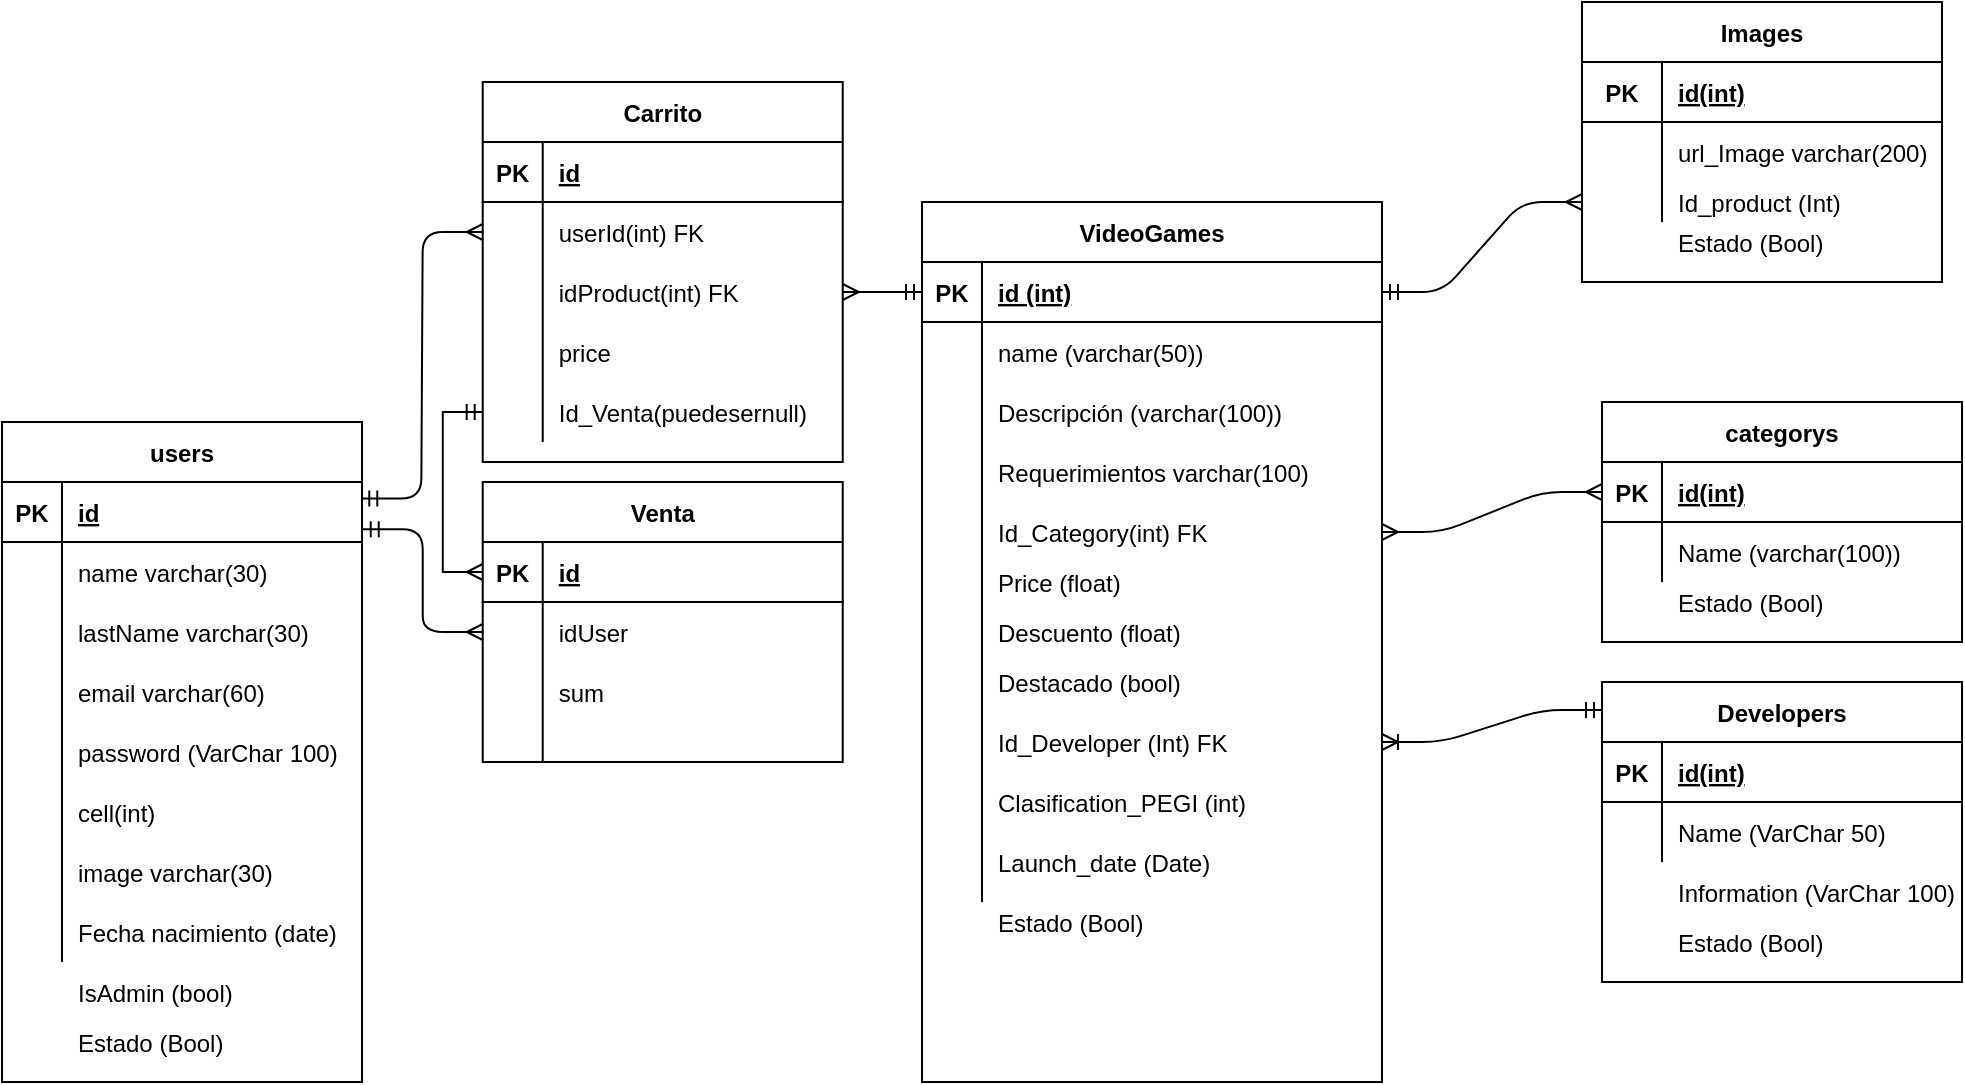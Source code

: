 <mxfile version="15.7.3"><diagram name="Modelo relacional" id="6133507b-19e7-1e82-6fc7-422aa6c4b21f"><mxGraphModel dx="998" dy="548" grid="1" gridSize="10" guides="1" tooltips="1" connect="1" arrows="1" fold="1" page="1" pageScale="1" pageWidth="1100" pageHeight="850" background="none" math="0" shadow="0"><root><mxCell id="0"/><mxCell id="1" parent="0"/><mxCell id="cuTHLiS8lx6XNoik2jn8-1" value="VideoGames" style="shape=table;startSize=30;container=1;collapsible=1;childLayout=tableLayout;fixedRows=1;rowLines=0;fontStyle=1;align=center;resizeLast=1;" parent="1" vertex="1"><mxGeometry x="480" y="260" width="230" height="440" as="geometry"/></mxCell><mxCell id="cuTHLiS8lx6XNoik2jn8-2" value="" style="shape=partialRectangle;collapsible=0;dropTarget=0;pointerEvents=0;fillColor=none;top=0;left=0;bottom=1;right=0;points=[[0,0.5],[1,0.5]];portConstraint=eastwest;" parent="cuTHLiS8lx6XNoik2jn8-1" vertex="1"><mxGeometry y="30" width="230" height="30" as="geometry"/></mxCell><mxCell id="cuTHLiS8lx6XNoik2jn8-3" value="PK" style="shape=partialRectangle;connectable=0;fillColor=none;top=0;left=0;bottom=0;right=0;fontStyle=1;overflow=hidden;" parent="cuTHLiS8lx6XNoik2jn8-2" vertex="1"><mxGeometry width="30" height="30" as="geometry"><mxRectangle width="30" height="30" as="alternateBounds"/></mxGeometry></mxCell><mxCell id="cuTHLiS8lx6XNoik2jn8-4" value="id (int)" style="shape=partialRectangle;connectable=0;fillColor=none;top=0;left=0;bottom=0;right=0;align=left;spacingLeft=6;fontStyle=5;overflow=hidden;" parent="cuTHLiS8lx6XNoik2jn8-2" vertex="1"><mxGeometry x="30" width="200" height="30" as="geometry"><mxRectangle width="200" height="30" as="alternateBounds"/></mxGeometry></mxCell><mxCell id="cuTHLiS8lx6XNoik2jn8-5" value="" style="shape=partialRectangle;collapsible=0;dropTarget=0;pointerEvents=0;fillColor=none;top=0;left=0;bottom=0;right=0;points=[[0,0.5],[1,0.5]];portConstraint=eastwest;" parent="cuTHLiS8lx6XNoik2jn8-1" vertex="1"><mxGeometry y="60" width="230" height="30" as="geometry"/></mxCell><mxCell id="cuTHLiS8lx6XNoik2jn8-6" value="" style="shape=partialRectangle;connectable=0;fillColor=none;top=0;left=0;bottom=0;right=0;editable=1;overflow=hidden;" parent="cuTHLiS8lx6XNoik2jn8-5" vertex="1"><mxGeometry width="30" height="30" as="geometry"><mxRectangle width="30" height="30" as="alternateBounds"/></mxGeometry></mxCell><mxCell id="cuTHLiS8lx6XNoik2jn8-7" value="name (varchar(50))    " style="shape=partialRectangle;connectable=0;fillColor=none;top=0;left=0;bottom=0;right=0;align=left;spacingLeft=6;overflow=hidden;" parent="cuTHLiS8lx6XNoik2jn8-5" vertex="1"><mxGeometry x="30" width="200" height="30" as="geometry"><mxRectangle width="200" height="30" as="alternateBounds"/></mxGeometry></mxCell><mxCell id="cuTHLiS8lx6XNoik2jn8-8" value="" style="shape=partialRectangle;collapsible=0;dropTarget=0;pointerEvents=0;fillColor=none;top=0;left=0;bottom=0;right=0;points=[[0,0.5],[1,0.5]];portConstraint=eastwest;" parent="cuTHLiS8lx6XNoik2jn8-1" vertex="1"><mxGeometry y="90" width="230" height="30" as="geometry"/></mxCell><mxCell id="cuTHLiS8lx6XNoik2jn8-9" value="" style="shape=partialRectangle;connectable=0;fillColor=none;top=0;left=0;bottom=0;right=0;editable=1;overflow=hidden;" parent="cuTHLiS8lx6XNoik2jn8-8" vertex="1"><mxGeometry width="30" height="30" as="geometry"><mxRectangle width="30" height="30" as="alternateBounds"/></mxGeometry></mxCell><mxCell id="cuTHLiS8lx6XNoik2jn8-10" value="Descripción (varchar(100))" style="shape=partialRectangle;connectable=0;fillColor=none;top=0;left=0;bottom=0;right=0;align=left;spacingLeft=6;overflow=hidden;" parent="cuTHLiS8lx6XNoik2jn8-8" vertex="1"><mxGeometry x="30" width="200" height="30" as="geometry"><mxRectangle width="200" height="30" as="alternateBounds"/></mxGeometry></mxCell><mxCell id="cuTHLiS8lx6XNoik2jn8-20" value="" style="shape=partialRectangle;collapsible=0;dropTarget=0;pointerEvents=0;fillColor=none;top=0;left=0;bottom=0;right=0;points=[[0,0.5],[1,0.5]];portConstraint=eastwest;" parent="cuTHLiS8lx6XNoik2jn8-1" vertex="1"><mxGeometry y="120" width="230" height="30" as="geometry"/></mxCell><mxCell id="cuTHLiS8lx6XNoik2jn8-21" value="" style="shape=partialRectangle;connectable=0;fillColor=none;top=0;left=0;bottom=0;right=0;editable=1;overflow=hidden;" parent="cuTHLiS8lx6XNoik2jn8-20" vertex="1"><mxGeometry width="30" height="30" as="geometry"><mxRectangle width="30" height="30" as="alternateBounds"/></mxGeometry></mxCell><mxCell id="cuTHLiS8lx6XNoik2jn8-22" value="Requerimientos varchar(100)" style="shape=partialRectangle;connectable=0;fillColor=none;top=0;left=0;bottom=0;right=0;align=left;spacingLeft=6;overflow=hidden;" parent="cuTHLiS8lx6XNoik2jn8-20" vertex="1"><mxGeometry x="30" width="200" height="30" as="geometry"><mxRectangle width="200" height="30" as="alternateBounds"/></mxGeometry></mxCell><mxCell id="cuTHLiS8lx6XNoik2jn8-11" value="" style="shape=partialRectangle;collapsible=0;dropTarget=0;pointerEvents=0;fillColor=none;top=0;left=0;bottom=0;right=0;points=[[0,0.5],[1,0.5]];portConstraint=eastwest;" parent="cuTHLiS8lx6XNoik2jn8-1" vertex="1"><mxGeometry y="150" width="230" height="30" as="geometry"/></mxCell><mxCell id="cuTHLiS8lx6XNoik2jn8-12" value="" style="shape=partialRectangle;connectable=0;fillColor=none;top=0;left=0;bottom=0;right=0;editable=1;overflow=hidden;" parent="cuTHLiS8lx6XNoik2jn8-11" vertex="1"><mxGeometry width="30" height="30" as="geometry"><mxRectangle width="30" height="30" as="alternateBounds"/></mxGeometry></mxCell><mxCell id="cuTHLiS8lx6XNoik2jn8-13" value="Id_Category(int) FK" style="shape=partialRectangle;connectable=0;fillColor=none;top=0;left=0;bottom=0;right=0;align=left;spacingLeft=6;overflow=hidden;" parent="cuTHLiS8lx6XNoik2jn8-11" vertex="1"><mxGeometry x="30" width="200" height="30" as="geometry"><mxRectangle width="200" height="30" as="alternateBounds"/></mxGeometry></mxCell><mxCell id="cuTHLiS8lx6XNoik2jn8-14" value="" style="shape=partialRectangle;collapsible=0;dropTarget=0;pointerEvents=0;fillColor=none;top=0;left=0;bottom=0;right=0;points=[[0,0.5],[1,0.5]];portConstraint=eastwest;" parent="cuTHLiS8lx6XNoik2jn8-1" vertex="1"><mxGeometry y="180" width="230" height="20" as="geometry"/></mxCell><mxCell id="cuTHLiS8lx6XNoik2jn8-15" value="" style="shape=partialRectangle;connectable=0;fillColor=none;top=0;left=0;bottom=0;right=0;editable=1;overflow=hidden;" parent="cuTHLiS8lx6XNoik2jn8-14" vertex="1"><mxGeometry width="30" height="20" as="geometry"><mxRectangle width="30" height="20" as="alternateBounds"/></mxGeometry></mxCell><mxCell id="cuTHLiS8lx6XNoik2jn8-16" value="Price (float)" style="shape=partialRectangle;connectable=0;fillColor=none;top=0;left=0;bottom=0;right=0;align=left;spacingLeft=6;overflow=hidden;" parent="cuTHLiS8lx6XNoik2jn8-14" vertex="1"><mxGeometry x="30" width="200" height="20" as="geometry"><mxRectangle width="200" height="20" as="alternateBounds"/></mxGeometry></mxCell><mxCell id="cuTHLiS8lx6XNoik2jn8-17" value="" style="shape=partialRectangle;collapsible=0;dropTarget=0;pointerEvents=0;fillColor=none;top=0;left=0;bottom=0;right=0;points=[[0,0.5],[1,0.5]];portConstraint=eastwest;" parent="cuTHLiS8lx6XNoik2jn8-1" vertex="1"><mxGeometry y="200" width="230" height="20" as="geometry"/></mxCell><mxCell id="cuTHLiS8lx6XNoik2jn8-18" value="" style="shape=partialRectangle;connectable=0;fillColor=none;top=0;left=0;bottom=0;right=0;editable=1;overflow=hidden;" parent="cuTHLiS8lx6XNoik2jn8-17" vertex="1"><mxGeometry width="30" height="20" as="geometry"><mxRectangle width="30" height="20" as="alternateBounds"/></mxGeometry></mxCell><mxCell id="cuTHLiS8lx6XNoik2jn8-19" value="" style="shape=partialRectangle;connectable=0;fillColor=none;top=0;left=0;bottom=0;right=0;align=left;spacingLeft=6;overflow=hidden;" parent="cuTHLiS8lx6XNoik2jn8-17" vertex="1"><mxGeometry x="30" width="200" height="20" as="geometry"><mxRectangle width="200" height="20" as="alternateBounds"/></mxGeometry></mxCell><mxCell id="cuTHLiS8lx6XNoik2jn8-29" value="" style="shape=partialRectangle;collapsible=0;dropTarget=0;pointerEvents=0;fillColor=none;top=0;left=0;bottom=0;right=0;points=[[0,0.5],[1,0.5]];portConstraint=eastwest;" parent="cuTHLiS8lx6XNoik2jn8-1" vertex="1"><mxGeometry y="220" width="230" height="30" as="geometry"/></mxCell><mxCell id="cuTHLiS8lx6XNoik2jn8-30" value="" style="shape=partialRectangle;connectable=0;fillColor=none;top=0;left=0;bottom=0;right=0;editable=1;overflow=hidden;" parent="cuTHLiS8lx6XNoik2jn8-29" vertex="1"><mxGeometry width="30" height="30" as="geometry"><mxRectangle width="30" height="30" as="alternateBounds"/></mxGeometry></mxCell><mxCell id="cuTHLiS8lx6XNoik2jn8-31" value="" style="shape=partialRectangle;connectable=0;fillColor=none;top=0;left=0;bottom=0;right=0;align=left;spacingLeft=6;overflow=hidden;" parent="cuTHLiS8lx6XNoik2jn8-29" vertex="1"><mxGeometry x="30" width="200" height="30" as="geometry"><mxRectangle width="200" height="30" as="alternateBounds"/></mxGeometry></mxCell><mxCell id="cuTHLiS8lx6XNoik2jn8-32" value="" style="shape=partialRectangle;collapsible=0;dropTarget=0;pointerEvents=0;fillColor=none;top=0;left=0;bottom=0;right=0;points=[[0,0.5],[1,0.5]];portConstraint=eastwest;" parent="cuTHLiS8lx6XNoik2jn8-1" vertex="1"><mxGeometry y="250" width="230" height="100" as="geometry"/></mxCell><mxCell id="cuTHLiS8lx6XNoik2jn8-33" value="" style="shape=partialRectangle;connectable=0;fillColor=none;top=0;left=0;bottom=0;right=0;editable=1;overflow=hidden;" parent="cuTHLiS8lx6XNoik2jn8-32" vertex="1"><mxGeometry width="30" height="100" as="geometry"><mxRectangle width="30" height="100" as="alternateBounds"/></mxGeometry></mxCell><mxCell id="cuTHLiS8lx6XNoik2jn8-34" value="" style="shape=partialRectangle;connectable=0;fillColor=none;top=0;left=0;bottom=0;right=0;align=left;spacingLeft=6;overflow=hidden;" parent="cuTHLiS8lx6XNoik2jn8-32" vertex="1"><mxGeometry x="30" width="200" height="100" as="geometry"><mxRectangle width="200" height="100" as="alternateBounds"/></mxGeometry></mxCell><mxCell id="cuTHLiS8lx6XNoik2jn8-35" value="categorys" style="shape=table;startSize=30;container=1;collapsible=1;childLayout=tableLayout;fixedRows=1;rowLines=0;fontStyle=1;align=center;resizeLast=1;" parent="1" vertex="1"><mxGeometry x="820" y="360" width="180" height="120" as="geometry"/></mxCell><mxCell id="cuTHLiS8lx6XNoik2jn8-36" value="" style="shape=partialRectangle;collapsible=0;dropTarget=0;pointerEvents=0;fillColor=none;top=0;left=0;bottom=1;right=0;points=[[0,0.5],[1,0.5]];portConstraint=eastwest;" parent="cuTHLiS8lx6XNoik2jn8-35" vertex="1"><mxGeometry y="30" width="180" height="30" as="geometry"/></mxCell><mxCell id="cuTHLiS8lx6XNoik2jn8-37" value="PK" style="shape=partialRectangle;connectable=0;fillColor=none;top=0;left=0;bottom=0;right=0;fontStyle=1;overflow=hidden;" parent="cuTHLiS8lx6XNoik2jn8-36" vertex="1"><mxGeometry width="30" height="30" as="geometry"><mxRectangle width="30" height="30" as="alternateBounds"/></mxGeometry></mxCell><mxCell id="cuTHLiS8lx6XNoik2jn8-38" value="id(int)" style="shape=partialRectangle;connectable=0;fillColor=none;top=0;left=0;bottom=0;right=0;align=left;spacingLeft=6;fontStyle=5;overflow=hidden;" parent="cuTHLiS8lx6XNoik2jn8-36" vertex="1"><mxGeometry x="30" width="150" height="30" as="geometry"><mxRectangle width="150" height="30" as="alternateBounds"/></mxGeometry></mxCell><mxCell id="cuTHLiS8lx6XNoik2jn8-39" value="" style="shape=partialRectangle;collapsible=0;dropTarget=0;pointerEvents=0;fillColor=none;top=0;left=0;bottom=0;right=0;points=[[0,0.5],[1,0.5]];portConstraint=eastwest;" parent="cuTHLiS8lx6XNoik2jn8-35" vertex="1"><mxGeometry y="60" width="180" height="30" as="geometry"/></mxCell><mxCell id="cuTHLiS8lx6XNoik2jn8-40" value="" style="shape=partialRectangle;connectable=0;fillColor=none;top=0;left=0;bottom=0;right=0;editable=1;overflow=hidden;" parent="cuTHLiS8lx6XNoik2jn8-39" vertex="1"><mxGeometry width="30" height="30" as="geometry"><mxRectangle width="30" height="30" as="alternateBounds"/></mxGeometry></mxCell><mxCell id="cuTHLiS8lx6XNoik2jn8-41" value="Name (varchar(100))" style="shape=partialRectangle;connectable=0;fillColor=none;top=0;left=0;bottom=0;right=0;align=left;spacingLeft=6;overflow=hidden;" parent="cuTHLiS8lx6XNoik2jn8-39" vertex="1"><mxGeometry x="30" width="150" height="30" as="geometry"><mxRectangle width="150" height="30" as="alternateBounds"/></mxGeometry></mxCell><mxCell id="cuTHLiS8lx6XNoik2jn8-42" value="" style="edgeStyle=entityRelationEdgeStyle;fontSize=12;html=1;endArrow=ERmany;startArrow=ERmany;endFill=0;exitX=0;exitY=0.5;exitDx=0;exitDy=0;startFill=0;entryX=1;entryY=0.5;entryDx=0;entryDy=0;" parent="1" source="cuTHLiS8lx6XNoik2jn8-36" target="cuTHLiS8lx6XNoik2jn8-11" edge="1"><mxGeometry width="100" height="100" relative="1" as="geometry"><mxPoint x="780" y="520" as="sourcePoint"/><mxPoint x="770" y="470" as="targetPoint"/></mxGeometry></mxCell><mxCell id="cuTHLiS8lx6XNoik2jn8-43" value="Images" style="shape=table;startSize=30;container=1;collapsible=1;childLayout=tableLayout;fixedRows=1;rowLines=0;fontStyle=1;align=center;resizeLast=1;" parent="1" vertex="1"><mxGeometry x="810" y="160" width="180" height="140" as="geometry"/></mxCell><mxCell id="cuTHLiS8lx6XNoik2jn8-44" value="" style="shape=partialRectangle;collapsible=0;dropTarget=0;pointerEvents=0;fillColor=none;top=0;left=0;bottom=1;right=0;points=[[0,0.5],[1,0.5]];portConstraint=eastwest;" parent="cuTHLiS8lx6XNoik2jn8-43" vertex="1"><mxGeometry y="30" width="180" height="30" as="geometry"/></mxCell><mxCell id="cuTHLiS8lx6XNoik2jn8-45" value="PK" style="shape=partialRectangle;connectable=0;fillColor=none;top=0;left=0;bottom=0;right=0;fontStyle=1;overflow=hidden;" parent="cuTHLiS8lx6XNoik2jn8-44" vertex="1"><mxGeometry width="40" height="30" as="geometry"><mxRectangle width="40" height="30" as="alternateBounds"/></mxGeometry></mxCell><mxCell id="cuTHLiS8lx6XNoik2jn8-46" value="id(int)" style="shape=partialRectangle;connectable=0;fillColor=none;top=0;left=0;bottom=0;right=0;align=left;spacingLeft=6;fontStyle=5;overflow=hidden;" parent="cuTHLiS8lx6XNoik2jn8-44" vertex="1"><mxGeometry x="40" width="140" height="30" as="geometry"><mxRectangle width="140" height="30" as="alternateBounds"/></mxGeometry></mxCell><mxCell id="cuTHLiS8lx6XNoik2jn8-47" value="" style="shape=partialRectangle;collapsible=0;dropTarget=0;pointerEvents=0;fillColor=none;top=0;left=0;bottom=0;right=0;points=[[0,0.5],[1,0.5]];portConstraint=eastwest;" parent="cuTHLiS8lx6XNoik2jn8-43" vertex="1"><mxGeometry y="60" width="180" height="30" as="geometry"/></mxCell><mxCell id="cuTHLiS8lx6XNoik2jn8-48" value="" style="shape=partialRectangle;connectable=0;fillColor=none;top=0;left=0;bottom=0;right=0;editable=1;overflow=hidden;" parent="cuTHLiS8lx6XNoik2jn8-47" vertex="1"><mxGeometry width="40" height="30" as="geometry"><mxRectangle width="40" height="30" as="alternateBounds"/></mxGeometry></mxCell><mxCell id="cuTHLiS8lx6XNoik2jn8-49" value="url_Image varchar(200)" style="shape=partialRectangle;connectable=0;fillColor=none;top=0;left=0;bottom=0;right=0;align=left;spacingLeft=6;overflow=hidden;" parent="cuTHLiS8lx6XNoik2jn8-47" vertex="1"><mxGeometry x="40" width="140" height="30" as="geometry"><mxRectangle width="140" height="30" as="alternateBounds"/></mxGeometry></mxCell><mxCell id="cuTHLiS8lx6XNoik2jn8-50" value="" style="shape=partialRectangle;collapsible=0;dropTarget=0;pointerEvents=0;fillColor=none;top=0;left=0;bottom=0;right=0;points=[[0,0.5],[1,0.5]];portConstraint=eastwest;" parent="cuTHLiS8lx6XNoik2jn8-43" vertex="1"><mxGeometry y="90" width="180" height="20" as="geometry"/></mxCell><mxCell id="cuTHLiS8lx6XNoik2jn8-51" value="" style="shape=partialRectangle;connectable=0;fillColor=none;top=0;left=0;bottom=0;right=0;editable=1;overflow=hidden;" parent="cuTHLiS8lx6XNoik2jn8-50" vertex="1"><mxGeometry width="40" height="20" as="geometry"><mxRectangle width="40" height="20" as="alternateBounds"/></mxGeometry></mxCell><mxCell id="cuTHLiS8lx6XNoik2jn8-52" value="Id_product (Int)" style="shape=partialRectangle;connectable=0;fillColor=none;top=0;left=0;bottom=0;right=0;align=left;spacingLeft=6;overflow=hidden;" parent="cuTHLiS8lx6XNoik2jn8-50" vertex="1"><mxGeometry x="40" width="140" height="20" as="geometry"><mxRectangle width="140" height="20" as="alternateBounds"/></mxGeometry></mxCell><mxCell id="cuTHLiS8lx6XNoik2jn8-53" value="" style="edgeStyle=entityRelationEdgeStyle;fontSize=12;html=1;endArrow=ERmany;startArrow=ERmandOne;endFill=0;exitX=1;exitY=0.5;exitDx=0;exitDy=0;" parent="1" source="cuTHLiS8lx6XNoik2jn8-2" target="cuTHLiS8lx6XNoik2jn8-50" edge="1"><mxGeometry width="100" height="100" relative="1" as="geometry"><mxPoint x="1259.54" y="475.56" as="sourcePoint"/><mxPoint x="1320" y="520" as="targetPoint"/></mxGeometry></mxCell><mxCell id="cuTHLiS8lx6XNoik2jn8-54" value="Descuento (float)" style="shape=partialRectangle;connectable=0;fillColor=none;top=0;left=0;bottom=0;right=0;align=left;spacingLeft=6;overflow=hidden;" parent="1" vertex="1"><mxGeometry x="510" y="460" width="200" height="30" as="geometry"><mxRectangle width="200" height="30" as="alternateBounds"/></mxGeometry></mxCell><mxCell id="cuTHLiS8lx6XNoik2jn8-55" value="Destacado (bool)" style="shape=partialRectangle;connectable=0;fillColor=none;top=0;left=0;bottom=0;right=0;align=left;spacingLeft=6;overflow=hidden;" parent="1" vertex="1"><mxGeometry x="510" y="490" width="200" height="20" as="geometry"><mxRectangle width="200" height="20" as="alternateBounds"/></mxGeometry></mxCell><mxCell id="cuTHLiS8lx6XNoik2jn8-57" value="Id_Developer (Int) FK" style="shape=partialRectangle;connectable=0;fillColor=none;top=0;left=0;bottom=0;right=0;align=left;spacingLeft=6;overflow=hidden;" parent="1" vertex="1"><mxGeometry x="510" y="520" width="200" height="20" as="geometry"><mxRectangle width="200" height="20" as="alternateBounds"/></mxGeometry></mxCell><mxCell id="cuTHLiS8lx6XNoik2jn8-58" value="Developers" style="shape=table;startSize=30;container=1;collapsible=1;childLayout=tableLayout;fixedRows=1;rowLines=0;fontStyle=1;align=center;resizeLast=1;" parent="1" vertex="1"><mxGeometry x="820" y="500" width="180" height="150" as="geometry"/></mxCell><mxCell id="cuTHLiS8lx6XNoik2jn8-59" value="" style="shape=partialRectangle;collapsible=0;dropTarget=0;pointerEvents=0;fillColor=none;top=0;left=0;bottom=1;right=0;points=[[0,0.5],[1,0.5]];portConstraint=eastwest;" parent="cuTHLiS8lx6XNoik2jn8-58" vertex="1"><mxGeometry y="30" width="180" height="30" as="geometry"/></mxCell><mxCell id="cuTHLiS8lx6XNoik2jn8-60" value="PK" style="shape=partialRectangle;connectable=0;fillColor=none;top=0;left=0;bottom=0;right=0;fontStyle=1;overflow=hidden;" parent="cuTHLiS8lx6XNoik2jn8-59" vertex="1"><mxGeometry width="30" height="30" as="geometry"><mxRectangle width="30" height="30" as="alternateBounds"/></mxGeometry></mxCell><mxCell id="cuTHLiS8lx6XNoik2jn8-61" value="id(int)" style="shape=partialRectangle;connectable=0;fillColor=none;top=0;left=0;bottom=0;right=0;align=left;spacingLeft=6;fontStyle=5;overflow=hidden;" parent="cuTHLiS8lx6XNoik2jn8-59" vertex="1"><mxGeometry x="30" width="150" height="30" as="geometry"><mxRectangle width="150" height="30" as="alternateBounds"/></mxGeometry></mxCell><mxCell id="cuTHLiS8lx6XNoik2jn8-62" value="" style="shape=partialRectangle;collapsible=0;dropTarget=0;pointerEvents=0;fillColor=none;top=0;left=0;bottom=0;right=0;points=[[0,0.5],[1,0.5]];portConstraint=eastwest;" parent="cuTHLiS8lx6XNoik2jn8-58" vertex="1"><mxGeometry y="60" width="180" height="30" as="geometry"/></mxCell><mxCell id="cuTHLiS8lx6XNoik2jn8-63" value="" style="shape=partialRectangle;connectable=0;fillColor=none;top=0;left=0;bottom=0;right=0;editable=1;overflow=hidden;" parent="cuTHLiS8lx6XNoik2jn8-62" vertex="1"><mxGeometry width="30" height="30" as="geometry"><mxRectangle width="30" height="30" as="alternateBounds"/></mxGeometry></mxCell><mxCell id="cuTHLiS8lx6XNoik2jn8-64" value="Name (VarChar 50)" style="shape=partialRectangle;connectable=0;fillColor=none;top=0;left=0;bottom=0;right=0;align=left;spacingLeft=6;overflow=hidden;" parent="cuTHLiS8lx6XNoik2jn8-62" vertex="1"><mxGeometry x="30" width="150" height="30" as="geometry"><mxRectangle width="150" height="30" as="alternateBounds"/></mxGeometry></mxCell><mxCell id="cuTHLiS8lx6XNoik2jn8-65" value="" style="edgeStyle=entityRelationEdgeStyle;fontSize=12;html=1;endArrow=ERmandOne;startArrow=ERoneToMany;endFill=0;startFill=0;" parent="1" edge="1"><mxGeometry width="100" height="100" relative="1" as="geometry"><mxPoint x="710" y="530" as="sourcePoint"/><mxPoint x="820" y="514" as="targetPoint"/></mxGeometry></mxCell><mxCell id="cuTHLiS8lx6XNoik2jn8-66" value="users" style="shape=table;startSize=30;container=1;collapsible=1;childLayout=tableLayout;fixedRows=1;rowLines=0;fontStyle=1;align=center;resizeLast=1;" parent="1" vertex="1"><mxGeometry x="20" y="370" width="180" height="330" as="geometry"/></mxCell><mxCell id="cuTHLiS8lx6XNoik2jn8-67" value="" style="shape=partialRectangle;collapsible=0;dropTarget=0;pointerEvents=0;fillColor=none;top=0;left=0;bottom=1;right=0;points=[[0,0.5],[1,0.5]];portConstraint=eastwest;" parent="cuTHLiS8lx6XNoik2jn8-66" vertex="1"><mxGeometry y="30" width="180" height="30" as="geometry"/></mxCell><mxCell id="cuTHLiS8lx6XNoik2jn8-68" value="PK" style="shape=partialRectangle;connectable=0;fillColor=none;top=0;left=0;bottom=0;right=0;fontStyle=1;overflow=hidden;" parent="cuTHLiS8lx6XNoik2jn8-67" vertex="1"><mxGeometry width="30" height="30" as="geometry"><mxRectangle width="30" height="30" as="alternateBounds"/></mxGeometry></mxCell><mxCell id="cuTHLiS8lx6XNoik2jn8-69" value="id" style="shape=partialRectangle;connectable=0;fillColor=none;top=0;left=0;bottom=0;right=0;align=left;spacingLeft=6;fontStyle=5;overflow=hidden;" parent="cuTHLiS8lx6XNoik2jn8-67" vertex="1"><mxGeometry x="30" width="150" height="30" as="geometry"><mxRectangle width="150" height="30" as="alternateBounds"/></mxGeometry></mxCell><mxCell id="cuTHLiS8lx6XNoik2jn8-70" value="" style="shape=partialRectangle;collapsible=0;dropTarget=0;pointerEvents=0;fillColor=none;top=0;left=0;bottom=0;right=0;points=[[0,0.5],[1,0.5]];portConstraint=eastwest;" parent="cuTHLiS8lx6XNoik2jn8-66" vertex="1"><mxGeometry y="60" width="180" height="30" as="geometry"/></mxCell><mxCell id="cuTHLiS8lx6XNoik2jn8-71" value="" style="shape=partialRectangle;connectable=0;fillColor=none;top=0;left=0;bottom=0;right=0;editable=1;overflow=hidden;" parent="cuTHLiS8lx6XNoik2jn8-70" vertex="1"><mxGeometry width="30" height="30" as="geometry"><mxRectangle width="30" height="30" as="alternateBounds"/></mxGeometry></mxCell><mxCell id="cuTHLiS8lx6XNoik2jn8-72" value="name varchar(30)" style="shape=partialRectangle;connectable=0;fillColor=none;top=0;left=0;bottom=0;right=0;align=left;spacingLeft=6;overflow=hidden;" parent="cuTHLiS8lx6XNoik2jn8-70" vertex="1"><mxGeometry x="30" width="150" height="30" as="geometry"><mxRectangle width="150" height="30" as="alternateBounds"/></mxGeometry></mxCell><mxCell id="cuTHLiS8lx6XNoik2jn8-73" value="" style="shape=partialRectangle;collapsible=0;dropTarget=0;pointerEvents=0;fillColor=none;top=0;left=0;bottom=0;right=0;points=[[0,0.5],[1,0.5]];portConstraint=eastwest;" parent="cuTHLiS8lx6XNoik2jn8-66" vertex="1"><mxGeometry y="90" width="180" height="30" as="geometry"/></mxCell><mxCell id="cuTHLiS8lx6XNoik2jn8-74" value="" style="shape=partialRectangle;connectable=0;fillColor=none;top=0;left=0;bottom=0;right=0;editable=1;overflow=hidden;" parent="cuTHLiS8lx6XNoik2jn8-73" vertex="1"><mxGeometry width="30" height="30" as="geometry"><mxRectangle width="30" height="30" as="alternateBounds"/></mxGeometry></mxCell><mxCell id="cuTHLiS8lx6XNoik2jn8-75" value="lastName varchar(30)" style="shape=partialRectangle;connectable=0;fillColor=none;top=0;left=0;bottom=0;right=0;align=left;spacingLeft=6;overflow=hidden;" parent="cuTHLiS8lx6XNoik2jn8-73" vertex="1"><mxGeometry x="30" width="150" height="30" as="geometry"><mxRectangle width="150" height="30" as="alternateBounds"/></mxGeometry></mxCell><mxCell id="cuTHLiS8lx6XNoik2jn8-76" value="" style="shape=partialRectangle;collapsible=0;dropTarget=0;pointerEvents=0;fillColor=none;top=0;left=0;bottom=0;right=0;points=[[0,0.5],[1,0.5]];portConstraint=eastwest;" parent="cuTHLiS8lx6XNoik2jn8-66" vertex="1"><mxGeometry y="120" width="180" height="30" as="geometry"/></mxCell><mxCell id="cuTHLiS8lx6XNoik2jn8-77" value="" style="shape=partialRectangle;connectable=0;fillColor=none;top=0;left=0;bottom=0;right=0;editable=1;overflow=hidden;" parent="cuTHLiS8lx6XNoik2jn8-76" vertex="1"><mxGeometry width="30" height="30" as="geometry"><mxRectangle width="30" height="30" as="alternateBounds"/></mxGeometry></mxCell><mxCell id="cuTHLiS8lx6XNoik2jn8-78" value="email varchar(60)" style="shape=partialRectangle;connectable=0;fillColor=none;top=0;left=0;bottom=0;right=0;align=left;spacingLeft=6;overflow=hidden;" parent="cuTHLiS8lx6XNoik2jn8-76" vertex="1"><mxGeometry x="30" width="150" height="30" as="geometry"><mxRectangle width="150" height="30" as="alternateBounds"/></mxGeometry></mxCell><mxCell id="cuTHLiS8lx6XNoik2jn8-79" value="" style="shape=partialRectangle;collapsible=0;dropTarget=0;pointerEvents=0;fillColor=none;top=0;left=0;bottom=0;right=0;points=[[0,0.5],[1,0.5]];portConstraint=eastwest;" parent="cuTHLiS8lx6XNoik2jn8-66" vertex="1"><mxGeometry y="150" width="180" height="30" as="geometry"/></mxCell><mxCell id="cuTHLiS8lx6XNoik2jn8-80" value="" style="shape=partialRectangle;connectable=0;fillColor=none;top=0;left=0;bottom=0;right=0;editable=1;overflow=hidden;" parent="cuTHLiS8lx6XNoik2jn8-79" vertex="1"><mxGeometry width="30" height="30" as="geometry"><mxRectangle width="30" height="30" as="alternateBounds"/></mxGeometry></mxCell><mxCell id="cuTHLiS8lx6XNoik2jn8-81" value="password (VarChar 100) " style="shape=partialRectangle;connectable=0;fillColor=none;top=0;left=0;bottom=0;right=0;align=left;spacingLeft=6;overflow=hidden;" parent="cuTHLiS8lx6XNoik2jn8-79" vertex="1"><mxGeometry x="30" width="150" height="30" as="geometry"><mxRectangle width="150" height="30" as="alternateBounds"/></mxGeometry></mxCell><mxCell id="cuTHLiS8lx6XNoik2jn8-82" value="" style="shape=partialRectangle;collapsible=0;dropTarget=0;pointerEvents=0;fillColor=none;top=0;left=0;bottom=0;right=0;points=[[0,0.5],[1,0.5]];portConstraint=eastwest;" parent="cuTHLiS8lx6XNoik2jn8-66" vertex="1"><mxGeometry y="180" width="180" height="30" as="geometry"/></mxCell><mxCell id="cuTHLiS8lx6XNoik2jn8-83" value="" style="shape=partialRectangle;connectable=0;fillColor=none;top=0;left=0;bottom=0;right=0;editable=1;overflow=hidden;" parent="cuTHLiS8lx6XNoik2jn8-82" vertex="1"><mxGeometry width="30" height="30" as="geometry"><mxRectangle width="30" height="30" as="alternateBounds"/></mxGeometry></mxCell><mxCell id="cuTHLiS8lx6XNoik2jn8-84" value="cell(int)" style="shape=partialRectangle;connectable=0;fillColor=none;top=0;left=0;bottom=0;right=0;align=left;spacingLeft=6;overflow=hidden;" parent="cuTHLiS8lx6XNoik2jn8-82" vertex="1"><mxGeometry x="30" width="150" height="30" as="geometry"><mxRectangle width="150" height="30" as="alternateBounds"/></mxGeometry></mxCell><mxCell id="cuTHLiS8lx6XNoik2jn8-85" value="" style="shape=partialRectangle;collapsible=0;dropTarget=0;pointerEvents=0;fillColor=none;top=0;left=0;bottom=0;right=0;points=[[0,0.5],[1,0.5]];portConstraint=eastwest;" parent="cuTHLiS8lx6XNoik2jn8-66" vertex="1"><mxGeometry y="210" width="180" height="30" as="geometry"/></mxCell><mxCell id="cuTHLiS8lx6XNoik2jn8-86" value="" style="shape=partialRectangle;connectable=0;fillColor=none;top=0;left=0;bottom=0;right=0;editable=1;overflow=hidden;" parent="cuTHLiS8lx6XNoik2jn8-85" vertex="1"><mxGeometry width="30" height="30" as="geometry"><mxRectangle width="30" height="30" as="alternateBounds"/></mxGeometry></mxCell><mxCell id="cuTHLiS8lx6XNoik2jn8-87" value="image varchar(30)" style="shape=partialRectangle;connectable=0;fillColor=none;top=0;left=0;bottom=0;right=0;align=left;spacingLeft=6;overflow=hidden;" parent="cuTHLiS8lx6XNoik2jn8-85" vertex="1"><mxGeometry x="30" width="150" height="30" as="geometry"><mxRectangle width="150" height="30" as="alternateBounds"/></mxGeometry></mxCell><mxCell id="cuTHLiS8lx6XNoik2jn8-88" value="" style="shape=partialRectangle;collapsible=0;dropTarget=0;pointerEvents=0;fillColor=none;top=0;left=0;bottom=0;right=0;points=[[0,0.5],[1,0.5]];portConstraint=eastwest;" parent="cuTHLiS8lx6XNoik2jn8-66" vertex="1"><mxGeometry y="240" width="180" height="30" as="geometry"/></mxCell><mxCell id="cuTHLiS8lx6XNoik2jn8-89" value="" style="shape=partialRectangle;connectable=0;fillColor=none;top=0;left=0;bottom=0;right=0;editable=1;overflow=hidden;" parent="cuTHLiS8lx6XNoik2jn8-88" vertex="1"><mxGeometry width="30" height="30" as="geometry"><mxRectangle width="30" height="30" as="alternateBounds"/></mxGeometry></mxCell><mxCell id="cuTHLiS8lx6XNoik2jn8-90" value="" style="shape=partialRectangle;connectable=0;fillColor=none;top=0;left=0;bottom=0;right=0;align=left;spacingLeft=6;overflow=hidden;" parent="cuTHLiS8lx6XNoik2jn8-88" vertex="1"><mxGeometry x="30" width="150" height="30" as="geometry"><mxRectangle width="150" height="30" as="alternateBounds"/></mxGeometry></mxCell><mxCell id="cuTHLiS8lx6XNoik2jn8-91" value="Fecha nacimiento (date)" style="shape=partialRectangle;connectable=0;fillColor=none;top=0;left=0;bottom=0;right=0;align=left;spacingLeft=6;overflow=hidden;" parent="1" vertex="1"><mxGeometry x="50" y="610" width="150" height="30" as="geometry"><mxRectangle width="150" height="30" as="alternateBounds"/></mxGeometry></mxCell><mxCell id="cuTHLiS8lx6XNoik2jn8-92" value="Clasification_PEGI (int)" style="shape=partialRectangle;connectable=0;fillColor=none;top=0;left=0;bottom=0;right=0;align=left;spacingLeft=6;overflow=hidden;" parent="1" vertex="1"><mxGeometry x="510" y="550" width="200" height="20" as="geometry"><mxRectangle width="200" height="20" as="alternateBounds"/></mxGeometry></mxCell><mxCell id="6NVR4_JMI5n1ZPULrn79-2" value="Launch_date (Date)" style="shape=partialRectangle;connectable=0;fillColor=none;top=0;left=0;bottom=0;right=0;align=left;spacingLeft=6;overflow=hidden;" parent="1" vertex="1"><mxGeometry x="510" y="580" width="200" height="20" as="geometry"><mxRectangle width="200" height="20" as="alternateBounds"/></mxGeometry></mxCell><mxCell id="6NVR4_JMI5n1ZPULrn79-3" value="Estado (Bool)" style="shape=partialRectangle;connectable=0;fillColor=none;top=0;left=0;bottom=0;right=0;align=left;spacingLeft=6;overflow=hidden;" parent="1" vertex="1"><mxGeometry x="510" y="610" width="200" height="20" as="geometry"><mxRectangle width="200" height="20" as="alternateBounds"/></mxGeometry></mxCell><mxCell id="6NVR4_JMI5n1ZPULrn79-4" value="Information (VarChar 100)" style="shape=partialRectangle;connectable=0;fillColor=none;top=0;left=0;bottom=0;right=0;align=left;spacingLeft=6;overflow=hidden;" parent="1" vertex="1"><mxGeometry x="850" y="590" width="150" height="30" as="geometry"><mxRectangle width="150" height="30" as="alternateBounds"/></mxGeometry></mxCell><mxCell id="6NVR4_JMI5n1ZPULrn79-5" value="Estado (Bool)" style="shape=partialRectangle;connectable=0;fillColor=none;top=0;left=0;bottom=0;right=0;align=left;spacingLeft=6;overflow=hidden;" parent="1" vertex="1"><mxGeometry x="50" y="670" width="150" height="20" as="geometry"><mxRectangle width="200" height="20" as="alternateBounds"/></mxGeometry></mxCell><mxCell id="6NVR4_JMI5n1ZPULrn79-6" value="Estado (Bool)" style="shape=partialRectangle;connectable=0;fillColor=none;top=0;left=0;bottom=0;right=0;align=left;spacingLeft=6;overflow=hidden;" parent="1" vertex="1"><mxGeometry x="850" y="620" width="150" height="20" as="geometry"><mxRectangle width="200" height="20" as="alternateBounds"/></mxGeometry></mxCell><mxCell id="6NVR4_JMI5n1ZPULrn79-7" value="Estado (Bool)" style="shape=partialRectangle;connectable=0;fillColor=none;top=0;left=0;bottom=0;right=0;align=left;spacingLeft=6;overflow=hidden;" parent="1" vertex="1"><mxGeometry x="850" y="450" width="150" height="20" as="geometry"><mxRectangle width="200" height="20" as="alternateBounds"/></mxGeometry></mxCell><mxCell id="6NVR4_JMI5n1ZPULrn79-8" value="Estado (Bool)" style="shape=partialRectangle;connectable=0;fillColor=none;top=0;left=0;bottom=0;right=0;align=left;spacingLeft=6;overflow=hidden;" parent="1" vertex="1"><mxGeometry x="850" y="270" width="150" height="20" as="geometry"><mxRectangle width="200" height="20" as="alternateBounds"/></mxGeometry></mxCell><mxCell id="6NVR4_JMI5n1ZPULrn79-9" value="Carrito" style="shape=table;startSize=30;container=1;collapsible=1;childLayout=tableLayout;fixedRows=1;rowLines=0;fontStyle=1;align=center;resizeLast=1;" parent="1" vertex="1"><mxGeometry x="260.36" y="200" width="180" height="190" as="geometry"/></mxCell><mxCell id="6NVR4_JMI5n1ZPULrn79-10" value="" style="shape=partialRectangle;collapsible=0;dropTarget=0;pointerEvents=0;fillColor=none;top=0;left=0;bottom=1;right=0;points=[[0,0.5],[1,0.5]];portConstraint=eastwest;" parent="6NVR4_JMI5n1ZPULrn79-9" vertex="1"><mxGeometry y="30" width="180" height="30" as="geometry"/></mxCell><mxCell id="6NVR4_JMI5n1ZPULrn79-11" value="PK" style="shape=partialRectangle;connectable=0;fillColor=none;top=0;left=0;bottom=0;right=0;fontStyle=1;overflow=hidden;" parent="6NVR4_JMI5n1ZPULrn79-10" vertex="1"><mxGeometry width="30" height="30" as="geometry"><mxRectangle width="30" height="30" as="alternateBounds"/></mxGeometry></mxCell><mxCell id="6NVR4_JMI5n1ZPULrn79-12" value="id" style="shape=partialRectangle;connectable=0;fillColor=none;top=0;left=0;bottom=0;right=0;align=left;spacingLeft=6;fontStyle=5;overflow=hidden;" parent="6NVR4_JMI5n1ZPULrn79-10" vertex="1"><mxGeometry x="30" width="150" height="30" as="geometry"><mxRectangle width="150" height="30" as="alternateBounds"/></mxGeometry></mxCell><mxCell id="6NVR4_JMI5n1ZPULrn79-13" value="" style="shape=partialRectangle;collapsible=0;dropTarget=0;pointerEvents=0;fillColor=none;top=0;left=0;bottom=0;right=0;points=[[0,0.5],[1,0.5]];portConstraint=eastwest;" parent="6NVR4_JMI5n1ZPULrn79-9" vertex="1"><mxGeometry y="60" width="180" height="30" as="geometry"/></mxCell><mxCell id="6NVR4_JMI5n1ZPULrn79-14" value="" style="shape=partialRectangle;connectable=0;fillColor=none;top=0;left=0;bottom=0;right=0;editable=1;overflow=hidden;" parent="6NVR4_JMI5n1ZPULrn79-13" vertex="1"><mxGeometry width="30" height="30" as="geometry"><mxRectangle width="30" height="30" as="alternateBounds"/></mxGeometry></mxCell><mxCell id="6NVR4_JMI5n1ZPULrn79-15" value="userId(int) FK" style="shape=partialRectangle;connectable=0;fillColor=none;top=0;left=0;bottom=0;right=0;align=left;spacingLeft=6;overflow=hidden;" parent="6NVR4_JMI5n1ZPULrn79-13" vertex="1"><mxGeometry x="30" width="150" height="30" as="geometry"><mxRectangle width="150" height="30" as="alternateBounds"/></mxGeometry></mxCell><mxCell id="6NVR4_JMI5n1ZPULrn79-16" value="" style="shape=partialRectangle;collapsible=0;dropTarget=0;pointerEvents=0;fillColor=none;top=0;left=0;bottom=0;right=0;points=[[0,0.5],[1,0.5]];portConstraint=eastwest;" parent="6NVR4_JMI5n1ZPULrn79-9" vertex="1"><mxGeometry y="90" width="180" height="30" as="geometry"/></mxCell><mxCell id="6NVR4_JMI5n1ZPULrn79-17" value="" style="shape=partialRectangle;connectable=0;fillColor=none;top=0;left=0;bottom=0;right=0;editable=1;overflow=hidden;" parent="6NVR4_JMI5n1ZPULrn79-16" vertex="1"><mxGeometry width="30" height="30" as="geometry"><mxRectangle width="30" height="30" as="alternateBounds"/></mxGeometry></mxCell><mxCell id="6NVR4_JMI5n1ZPULrn79-18" value="idProduct(int) FK" style="shape=partialRectangle;connectable=0;fillColor=none;top=0;left=0;bottom=0;right=0;align=left;spacingLeft=6;overflow=hidden;" parent="6NVR4_JMI5n1ZPULrn79-16" vertex="1"><mxGeometry x="30" width="150" height="30" as="geometry"><mxRectangle width="150" height="30" as="alternateBounds"/></mxGeometry></mxCell><mxCell id="6NVR4_JMI5n1ZPULrn79-22" value="" style="shape=partialRectangle;collapsible=0;dropTarget=0;pointerEvents=0;fillColor=none;top=0;left=0;bottom=0;right=0;points=[[0,0.5],[1,0.5]];portConstraint=eastwest;" parent="6NVR4_JMI5n1ZPULrn79-9" vertex="1"><mxGeometry y="120" width="180" height="30" as="geometry"/></mxCell><mxCell id="6NVR4_JMI5n1ZPULrn79-23" value="" style="shape=partialRectangle;connectable=0;fillColor=none;top=0;left=0;bottom=0;right=0;editable=1;overflow=hidden;" parent="6NVR4_JMI5n1ZPULrn79-22" vertex="1"><mxGeometry width="30" height="30" as="geometry"><mxRectangle width="30" height="30" as="alternateBounds"/></mxGeometry></mxCell><mxCell id="6NVR4_JMI5n1ZPULrn79-24" value="price" style="shape=partialRectangle;connectable=0;fillColor=none;top=0;left=0;bottom=0;right=0;align=left;spacingLeft=6;overflow=hidden;" parent="6NVR4_JMI5n1ZPULrn79-22" vertex="1"><mxGeometry x="30" width="150" height="30" as="geometry"><mxRectangle width="150" height="30" as="alternateBounds"/></mxGeometry></mxCell><mxCell id="6NVR4_JMI5n1ZPULrn79-25" value="" style="shape=partialRectangle;collapsible=0;dropTarget=0;pointerEvents=0;fillColor=none;top=0;left=0;bottom=0;right=0;points=[[0,0.5],[1,0.5]];portConstraint=eastwest;" parent="6NVR4_JMI5n1ZPULrn79-9" vertex="1"><mxGeometry y="150" width="180" height="30" as="geometry"/></mxCell><mxCell id="6NVR4_JMI5n1ZPULrn79-26" value="" style="shape=partialRectangle;connectable=0;fillColor=none;top=0;left=0;bottom=0;right=0;editable=1;overflow=hidden;" parent="6NVR4_JMI5n1ZPULrn79-25" vertex="1"><mxGeometry width="30" height="30" as="geometry"><mxRectangle width="30" height="30" as="alternateBounds"/></mxGeometry></mxCell><mxCell id="6NVR4_JMI5n1ZPULrn79-27" value="Id_Venta(puedesernull)" style="shape=partialRectangle;connectable=0;fillColor=none;top=0;left=0;bottom=0;right=0;align=left;spacingLeft=6;overflow=hidden;" parent="6NVR4_JMI5n1ZPULrn79-25" vertex="1"><mxGeometry x="30" width="150" height="30" as="geometry"><mxRectangle width="150" height="30" as="alternateBounds"/></mxGeometry></mxCell><mxCell id="6NVR4_JMI5n1ZPULrn79-28" value="" style="edgeStyle=entityRelationEdgeStyle;fontSize=12;html=1;endArrow=ERmany;startArrow=ERmandOne;endFill=0;exitX=0.998;exitY=0.274;exitDx=0;exitDy=0;entryX=0;entryY=0.5;entryDx=0;entryDy=0;exitPerimeter=0;" parent="1" source="cuTHLiS8lx6XNoik2jn8-67" target="6NVR4_JMI5n1ZPULrn79-13" edge="1"><mxGeometry width="100" height="100" relative="1" as="geometry"><mxPoint x="200.36" y="445" as="sourcePoint"/><mxPoint x="110.36" y="160" as="targetPoint"/></mxGeometry></mxCell><mxCell id="6NVR4_JMI5n1ZPULrn79-29" value="Venta" style="shape=table;startSize=30;container=1;collapsible=1;childLayout=tableLayout;fixedRows=1;rowLines=0;fontStyle=1;align=center;resizeLast=1;" parent="1" vertex="1"><mxGeometry x="260.36" y="400" width="180" height="140" as="geometry"/></mxCell><mxCell id="6NVR4_JMI5n1ZPULrn79-30" value="" style="shape=partialRectangle;collapsible=0;dropTarget=0;pointerEvents=0;fillColor=none;top=0;left=0;bottom=1;right=0;points=[[0,0.5],[1,0.5]];portConstraint=eastwest;" parent="6NVR4_JMI5n1ZPULrn79-29" vertex="1"><mxGeometry y="30" width="180" height="30" as="geometry"/></mxCell><mxCell id="6NVR4_JMI5n1ZPULrn79-31" value="PK" style="shape=partialRectangle;connectable=0;fillColor=none;top=0;left=0;bottom=0;right=0;fontStyle=1;overflow=hidden;" parent="6NVR4_JMI5n1ZPULrn79-30" vertex="1"><mxGeometry width="30" height="30" as="geometry"><mxRectangle width="30" height="30" as="alternateBounds"/></mxGeometry></mxCell><mxCell id="6NVR4_JMI5n1ZPULrn79-32" value="id" style="shape=partialRectangle;connectable=0;fillColor=none;top=0;left=0;bottom=0;right=0;align=left;spacingLeft=6;fontStyle=5;overflow=hidden;" parent="6NVR4_JMI5n1ZPULrn79-30" vertex="1"><mxGeometry x="30" width="150" height="30" as="geometry"><mxRectangle width="150" height="30" as="alternateBounds"/></mxGeometry></mxCell><mxCell id="6NVR4_JMI5n1ZPULrn79-33" value="" style="shape=partialRectangle;collapsible=0;dropTarget=0;pointerEvents=0;fillColor=none;top=0;left=0;bottom=0;right=0;points=[[0,0.5],[1,0.5]];portConstraint=eastwest;" parent="6NVR4_JMI5n1ZPULrn79-29" vertex="1"><mxGeometry y="60" width="180" height="30" as="geometry"/></mxCell><mxCell id="6NVR4_JMI5n1ZPULrn79-34" value="" style="shape=partialRectangle;connectable=0;fillColor=none;top=0;left=0;bottom=0;right=0;editable=1;overflow=hidden;" parent="6NVR4_JMI5n1ZPULrn79-33" vertex="1"><mxGeometry width="30" height="30" as="geometry"><mxRectangle width="30" height="30" as="alternateBounds"/></mxGeometry></mxCell><mxCell id="6NVR4_JMI5n1ZPULrn79-35" value="idUser" style="shape=partialRectangle;connectable=0;fillColor=none;top=0;left=0;bottom=0;right=0;align=left;spacingLeft=6;overflow=hidden;" parent="6NVR4_JMI5n1ZPULrn79-33" vertex="1"><mxGeometry x="30" width="150" height="30" as="geometry"><mxRectangle width="150" height="30" as="alternateBounds"/></mxGeometry></mxCell><mxCell id="6NVR4_JMI5n1ZPULrn79-36" value="" style="shape=partialRectangle;collapsible=0;dropTarget=0;pointerEvents=0;fillColor=none;top=0;left=0;bottom=0;right=0;points=[[0,0.5],[1,0.5]];portConstraint=eastwest;" parent="6NVR4_JMI5n1ZPULrn79-29" vertex="1"><mxGeometry y="90" width="180" height="30" as="geometry"/></mxCell><mxCell id="6NVR4_JMI5n1ZPULrn79-37" value="" style="shape=partialRectangle;connectable=0;fillColor=none;top=0;left=0;bottom=0;right=0;editable=1;overflow=hidden;" parent="6NVR4_JMI5n1ZPULrn79-36" vertex="1"><mxGeometry width="30" height="30" as="geometry"><mxRectangle width="30" height="30" as="alternateBounds"/></mxGeometry></mxCell><mxCell id="6NVR4_JMI5n1ZPULrn79-38" value="sum" style="shape=partialRectangle;connectable=0;fillColor=none;top=0;left=0;bottom=0;right=0;align=left;spacingLeft=6;overflow=hidden;" parent="6NVR4_JMI5n1ZPULrn79-36" vertex="1"><mxGeometry x="30" width="150" height="30" as="geometry"><mxRectangle width="150" height="30" as="alternateBounds"/></mxGeometry></mxCell><mxCell id="6NVR4_JMI5n1ZPULrn79-48" value="" style="shape=partialRectangle;collapsible=0;dropTarget=0;pointerEvents=0;fillColor=none;top=0;left=0;bottom=0;right=0;points=[[0,0.5],[1,0.5]];portConstraint=eastwest;" parent="6NVR4_JMI5n1ZPULrn79-29" vertex="1"><mxGeometry y="120" width="180" height="20" as="geometry"/></mxCell><mxCell id="6NVR4_JMI5n1ZPULrn79-49" value="" style="shape=partialRectangle;connectable=0;fillColor=none;top=0;left=0;bottom=0;right=0;editable=1;overflow=hidden;" parent="6NVR4_JMI5n1ZPULrn79-48" vertex="1"><mxGeometry width="30" height="20" as="geometry"><mxRectangle width="30" height="20" as="alternateBounds"/></mxGeometry></mxCell><mxCell id="6NVR4_JMI5n1ZPULrn79-50" value="" style="shape=partialRectangle;connectable=0;fillColor=none;top=0;left=0;bottom=0;right=0;align=left;spacingLeft=6;overflow=hidden;" parent="6NVR4_JMI5n1ZPULrn79-48" vertex="1"><mxGeometry x="30" width="150" height="20" as="geometry"><mxRectangle width="150" height="20" as="alternateBounds"/></mxGeometry></mxCell><mxCell id="6NVR4_JMI5n1ZPULrn79-51" style="edgeStyle=orthogonalEdgeStyle;rounded=0;orthogonalLoop=1;jettySize=auto;html=1;entryX=0;entryY=0.5;entryDx=0;entryDy=0;endArrow=ERmandOne;endFill=0;startArrow=ERmany;startFill=0;" parent="1" source="6NVR4_JMI5n1ZPULrn79-30" target="6NVR4_JMI5n1ZPULrn79-25" edge="1"><mxGeometry relative="1" as="geometry"/></mxCell><mxCell id="6NVR4_JMI5n1ZPULrn79-52" value="" style="edgeStyle=entityRelationEdgeStyle;fontSize=12;html=1;endArrow=ERmany;startArrow=ERmandOne;endFill=0;exitX=1.002;exitY=0.789;exitDx=0;exitDy=0;exitPerimeter=0;" parent="1" source="cuTHLiS8lx6XNoik2jn8-67" target="6NVR4_JMI5n1ZPULrn79-33" edge="1"><mxGeometry width="100" height="100" relative="1" as="geometry"><mxPoint x="200.0" y="455.2" as="sourcePoint"/><mxPoint x="250.36" y="205" as="targetPoint"/></mxGeometry></mxCell><mxCell id="6NVR4_JMI5n1ZPULrn79-53" value="" style="edgeStyle=entityRelationEdgeStyle;fontSize=12;html=1;endArrow=ERmany;startArrow=ERmandOne;endFill=0;exitX=0;exitY=0.5;exitDx=0;exitDy=0;" parent="1" source="cuTHLiS8lx6XNoik2jn8-2" target="6NVR4_JMI5n1ZPULrn79-16" edge="1"><mxGeometry width="100" height="100" relative="1" as="geometry"><mxPoint x="420.36" y="415" as="sourcePoint"/><mxPoint x="620.36" y="90" as="targetPoint"/></mxGeometry></mxCell><mxCell id="Qe5BnT_7gB6QM3644sNR-1" value="IsAdmin (bool)" style="shape=partialRectangle;connectable=0;fillColor=none;top=0;left=0;bottom=0;right=0;align=left;spacingLeft=6;overflow=hidden;" vertex="1" parent="1"><mxGeometry x="50" y="640" width="150" height="30" as="geometry"><mxRectangle width="150" height="30" as="alternateBounds"/></mxGeometry></mxCell></root></mxGraphModel></diagram></mxfile>